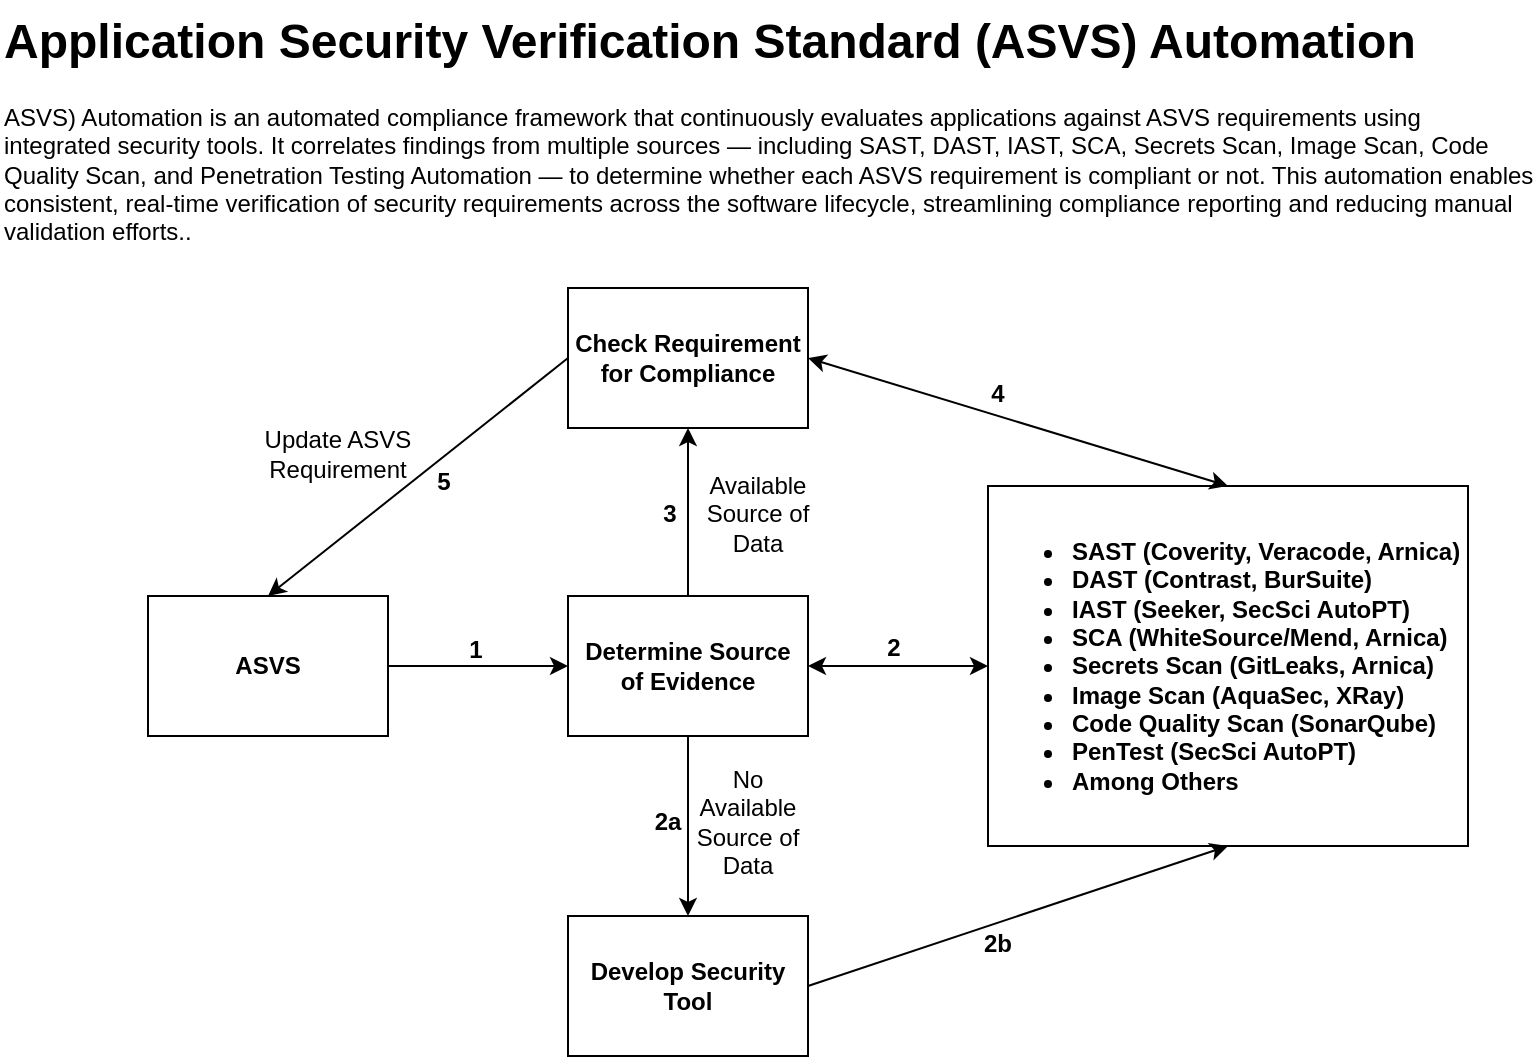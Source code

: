 <mxfile version="28.2.8">
  <diagram name="Page-1" id="9TotaVrWxx92AggmXr8s">
    <mxGraphModel dx="1426" dy="725" grid="1" gridSize="10" guides="1" tooltips="1" connect="1" arrows="1" fold="1" page="1" pageScale="1" pageWidth="850" pageHeight="1100" background="#ffffff" math="0" shadow="0">
      <root>
        <mxCell id="0" />
        <mxCell id="1" parent="0" />
        <mxCell id="qfN-WEjrHHxF7JBa_rxf-5" value="&lt;b&gt;ASVS&lt;/b&gt;" style="rounded=0;whiteSpace=wrap;html=1;" vertex="1" parent="1">
          <mxGeometry x="117" y="318" width="120" height="70" as="geometry" />
        </mxCell>
        <mxCell id="qfN-WEjrHHxF7JBa_rxf-6" value="&lt;ul&gt;&lt;li&gt;&lt;b&gt;SAST (Coverity, Veracode, Arnica)&lt;/b&gt;&lt;/li&gt;&lt;li&gt;&lt;b&gt;DAST (Contrast, BurSuite)&lt;/b&gt;&lt;/li&gt;&lt;li&gt;&lt;b&gt;IAST (Seeker, SecSci AutoPT)&lt;/b&gt;&lt;/li&gt;&lt;li&gt;&lt;b&gt;SCA (WhiteSource/Mend, Arnica)&lt;/b&gt;&lt;/li&gt;&lt;li&gt;&lt;b&gt;Secrets Scan (GitLeaks, Arnica)&lt;/b&gt;&lt;/li&gt;&lt;li&gt;&lt;b&gt;Image Scan (&lt;/b&gt;&lt;b&gt;AquaSec, XRay&lt;/b&gt;&lt;b&gt;)&lt;/b&gt;&lt;/li&gt;&lt;li&gt;&lt;b&gt;Code Quality Scan (SonarQube)&lt;/b&gt;&lt;/li&gt;&lt;li&gt;&lt;b&gt;PenTest (SecSci AutoPT)&lt;/b&gt;&lt;/li&gt;&lt;li&gt;&lt;b&gt;Among Others&lt;/b&gt;&lt;/li&gt;&lt;/ul&gt;" style="rounded=0;whiteSpace=wrap;html=1;align=left;" vertex="1" parent="1">
          <mxGeometry x="537" y="263" width="240" height="180" as="geometry" />
        </mxCell>
        <mxCell id="qfN-WEjrHHxF7JBa_rxf-7" value="&lt;b&gt;Develop Security Tool&lt;/b&gt;" style="rounded=0;whiteSpace=wrap;html=1;" vertex="1" parent="1">
          <mxGeometry x="327" y="478" width="120" height="70" as="geometry" />
        </mxCell>
        <mxCell id="qfN-WEjrHHxF7JBa_rxf-8" value="&lt;div&gt;&lt;b&gt;Determine Source&lt;/b&gt;&lt;/div&gt;&lt;div&gt;&lt;b&gt;of Evidence&lt;/b&gt;&lt;/div&gt;" style="rounded=0;whiteSpace=wrap;html=1;" vertex="1" parent="1">
          <mxGeometry x="327" y="318" width="120" height="70" as="geometry" />
        </mxCell>
        <mxCell id="qfN-WEjrHHxF7JBa_rxf-12" value="" style="endArrow=classic;html=1;rounded=0;exitX=0.5;exitY=1;exitDx=0;exitDy=0;entryX=0.5;entryY=0;entryDx=0;entryDy=0;" edge="1" parent="1" source="qfN-WEjrHHxF7JBa_rxf-8" target="qfN-WEjrHHxF7JBa_rxf-7">
          <mxGeometry width="50" height="50" relative="1" as="geometry">
            <mxPoint x="427" y="548" as="sourcePoint" />
            <mxPoint x="477" y="498" as="targetPoint" />
          </mxGeometry>
        </mxCell>
        <mxCell id="qfN-WEjrHHxF7JBa_rxf-13" value="" style="endArrow=classic;startArrow=classic;html=1;rounded=0;exitX=1;exitY=0.5;exitDx=0;exitDy=0;entryX=0;entryY=0.5;entryDx=0;entryDy=0;" edge="1" parent="1" source="qfN-WEjrHHxF7JBa_rxf-8" target="qfN-WEjrHHxF7JBa_rxf-6">
          <mxGeometry width="50" height="50" relative="1" as="geometry">
            <mxPoint x="527" y="798" as="sourcePoint" />
            <mxPoint x="617" y="798" as="targetPoint" />
          </mxGeometry>
        </mxCell>
        <mxCell id="qfN-WEjrHHxF7JBa_rxf-14" value="" style="endArrow=classic;html=1;rounded=0;entryX=0.5;entryY=1;entryDx=0;entryDy=0;exitX=1;exitY=0.5;exitDx=0;exitDy=0;" edge="1" parent="1" source="qfN-WEjrHHxF7JBa_rxf-7" target="qfN-WEjrHHxF7JBa_rxf-6">
          <mxGeometry width="50" height="50" relative="1" as="geometry">
            <mxPoint x="427" y="548" as="sourcePoint" />
            <mxPoint x="477" y="498" as="targetPoint" />
          </mxGeometry>
        </mxCell>
        <mxCell id="qfN-WEjrHHxF7JBa_rxf-17" value="No Available Source of Data" style="text;html=1;whiteSpace=wrap;strokeColor=none;fillColor=none;align=center;verticalAlign=middle;rounded=0;" vertex="1" parent="1">
          <mxGeometry x="387" y="401" width="60" height="60" as="geometry" />
        </mxCell>
        <mxCell id="qfN-WEjrHHxF7JBa_rxf-20" value="&lt;b&gt;Check Requirement for Compliance&lt;/b&gt;" style="rounded=0;whiteSpace=wrap;html=1;" vertex="1" parent="1">
          <mxGeometry x="327" y="164" width="120" height="70" as="geometry" />
        </mxCell>
        <mxCell id="qfN-WEjrHHxF7JBa_rxf-21" value="Available Source of Data" style="text;html=1;whiteSpace=wrap;strokeColor=none;fillColor=none;align=center;verticalAlign=middle;rounded=0;" vertex="1" parent="1">
          <mxGeometry x="392" y="247" width="60" height="60" as="geometry" />
        </mxCell>
        <mxCell id="qfN-WEjrHHxF7JBa_rxf-22" value="" style="endArrow=classic;html=1;rounded=0;entryX=0.5;entryY=1;entryDx=0;entryDy=0;exitX=0.5;exitY=0;exitDx=0;exitDy=0;" edge="1" parent="1" source="qfN-WEjrHHxF7JBa_rxf-8" target="qfN-WEjrHHxF7JBa_rxf-20">
          <mxGeometry width="50" height="50" relative="1" as="geometry">
            <mxPoint x="427" y="467" as="sourcePoint" />
            <mxPoint x="477" y="417" as="targetPoint" />
          </mxGeometry>
        </mxCell>
        <mxCell id="qfN-WEjrHHxF7JBa_rxf-23" value="" style="endArrow=classic;html=1;rounded=0;entryX=0;entryY=0.5;entryDx=0;entryDy=0;exitX=1;exitY=0.5;exitDx=0;exitDy=0;" edge="1" parent="1" source="qfN-WEjrHHxF7JBa_rxf-5" target="qfN-WEjrHHxF7JBa_rxf-8">
          <mxGeometry width="50" height="50" relative="1" as="geometry">
            <mxPoint x="567" y="741" as="sourcePoint" />
            <mxPoint x="567" y="657" as="targetPoint" />
          </mxGeometry>
        </mxCell>
        <mxCell id="qfN-WEjrHHxF7JBa_rxf-24" value="" style="endArrow=classic;html=1;rounded=0;exitX=0;exitY=0.5;exitDx=0;exitDy=0;entryX=0.5;entryY=0;entryDx=0;entryDy=0;" edge="1" parent="1" source="qfN-WEjrHHxF7JBa_rxf-20" target="qfN-WEjrHHxF7JBa_rxf-5">
          <mxGeometry width="50" height="50" relative="1" as="geometry">
            <mxPoint x="427" y="467" as="sourcePoint" />
            <mxPoint x="477" y="417" as="targetPoint" />
          </mxGeometry>
        </mxCell>
        <mxCell id="qfN-WEjrHHxF7JBa_rxf-25" value="&lt;div&gt;Update ASVS&lt;/div&gt;&lt;div&gt;Requirement&lt;/div&gt;" style="text;html=1;whiteSpace=wrap;strokeColor=none;fillColor=none;align=center;verticalAlign=middle;rounded=0;rotation=0;" vertex="1" parent="1">
          <mxGeometry x="122" y="217" width="180" height="60" as="geometry" />
        </mxCell>
        <mxCell id="qfN-WEjrHHxF7JBa_rxf-26" value="" style="endArrow=classic;startArrow=classic;html=1;rounded=0;exitX=1;exitY=0.5;exitDx=0;exitDy=0;entryX=0.5;entryY=0;entryDx=0;entryDy=0;" edge="1" parent="1" source="qfN-WEjrHHxF7JBa_rxf-20" target="qfN-WEjrHHxF7JBa_rxf-6">
          <mxGeometry width="50" height="50" relative="1" as="geometry">
            <mxPoint x="547" y="617" as="sourcePoint" />
            <mxPoint x="637" y="617" as="targetPoint" />
          </mxGeometry>
        </mxCell>
        <mxCell id="qfN-WEjrHHxF7JBa_rxf-27" value="1" style="text;html=1;whiteSpace=wrap;strokeColor=none;fillColor=none;align=center;verticalAlign=middle;rounded=0;fontStyle=1" vertex="1" parent="1">
          <mxGeometry x="266" y="330" width="30" height="30" as="geometry" />
        </mxCell>
        <mxCell id="qfN-WEjrHHxF7JBa_rxf-28" value="2" style="text;html=1;whiteSpace=wrap;strokeColor=none;fillColor=none;align=center;verticalAlign=middle;rounded=0;fontStyle=1" vertex="1" parent="1">
          <mxGeometry x="475" y="329" width="30" height="30" as="geometry" />
        </mxCell>
        <mxCell id="qfN-WEjrHHxF7JBa_rxf-29" value="2a" style="text;html=1;whiteSpace=wrap;strokeColor=none;fillColor=none;align=center;verticalAlign=middle;rounded=0;fontStyle=1" vertex="1" parent="1">
          <mxGeometry x="362" y="416" width="30" height="30" as="geometry" />
        </mxCell>
        <mxCell id="qfN-WEjrHHxF7JBa_rxf-30" value="2b" style="text;html=1;whiteSpace=wrap;strokeColor=none;fillColor=none;align=center;verticalAlign=middle;rounded=0;fontStyle=1" vertex="1" parent="1">
          <mxGeometry x="527" y="477" width="30" height="30" as="geometry" />
        </mxCell>
        <mxCell id="qfN-WEjrHHxF7JBa_rxf-31" value="3" style="text;html=1;whiteSpace=wrap;strokeColor=none;fillColor=none;align=center;verticalAlign=middle;rounded=0;fontStyle=1" vertex="1" parent="1">
          <mxGeometry x="363" y="262" width="30" height="30" as="geometry" />
        </mxCell>
        <mxCell id="qfN-WEjrHHxF7JBa_rxf-32" value="4" style="text;html=1;whiteSpace=wrap;strokeColor=none;fillColor=none;align=center;verticalAlign=middle;rounded=0;fontStyle=1" vertex="1" parent="1">
          <mxGeometry x="527" y="202" width="30" height="30" as="geometry" />
        </mxCell>
        <mxCell id="qfN-WEjrHHxF7JBa_rxf-33" value="5" style="text;html=1;whiteSpace=wrap;strokeColor=none;fillColor=none;align=center;verticalAlign=middle;rounded=0;fontStyle=1" vertex="1" parent="1">
          <mxGeometry x="250" y="246" width="30" height="30" as="geometry" />
        </mxCell>
        <mxCell id="qfN-WEjrHHxF7JBa_rxf-34" value="&lt;h1 style=&quot;margin-top: 0px;&quot;&gt;Application Security Verification Standard (ASVS) Automation&lt;/h1&gt;&lt;p&gt;ASVS) Automation is an automated compliance framework that continuously evaluates applications against ASVS requirements using integrated security tools. It correlates findings from multiple sources — including SAST, DAST, IAST, SCA, Secrets Scan, Image Scan, Code Quality Scan, and Penetration Testing Automation — to determine whether each ASVS requirement is compliant or not. This automation enables consistent, real-time verification of security requirements across the software lifecycle, streamlining compliance reporting and reducing manual validation efforts..&lt;/p&gt;" style="text;html=1;whiteSpace=wrap;overflow=hidden;rounded=0;" vertex="1" parent="1">
          <mxGeometry x="43" y="20" width="767" height="210" as="geometry" />
        </mxCell>
      </root>
    </mxGraphModel>
  </diagram>
</mxfile>
